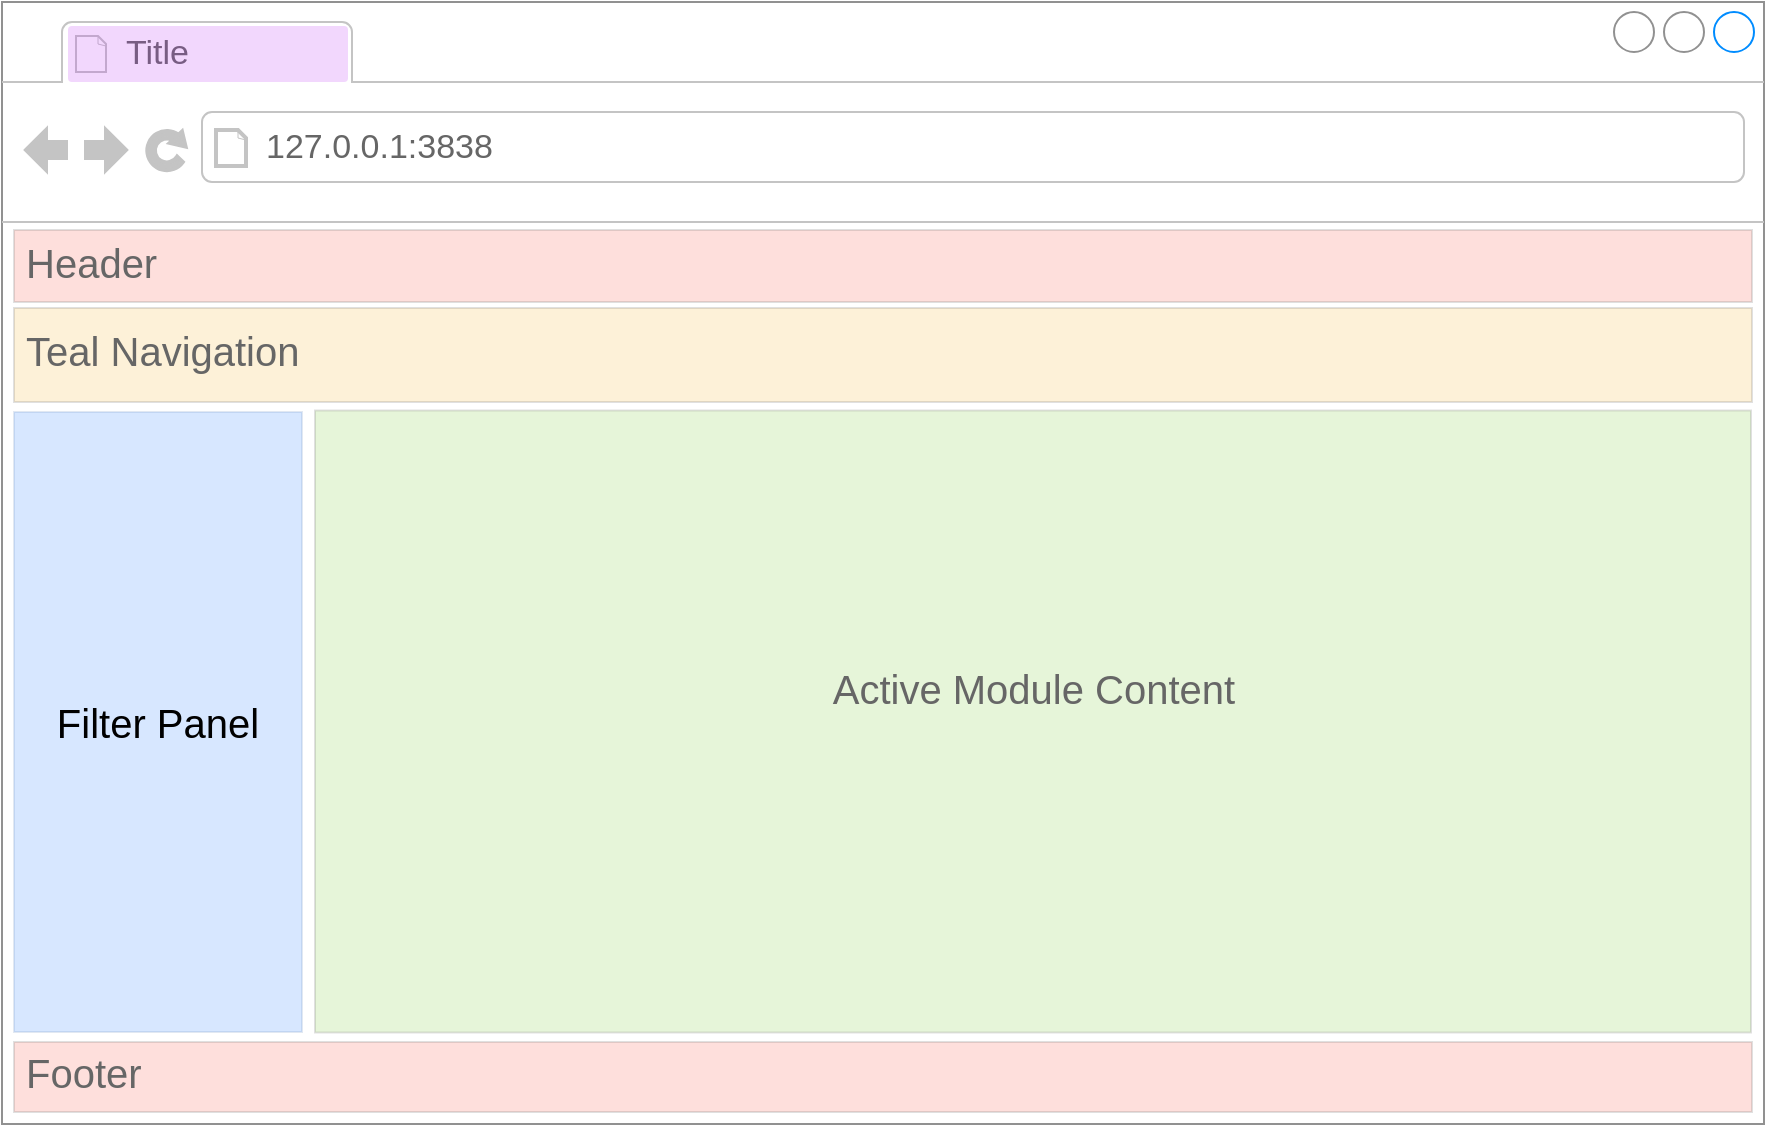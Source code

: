 <mxfile>
    <diagram name="Page-1" id="Af2CoAbSZcckCuTcOnmQ">
        <mxGraphModel dx="1354" dy="1139" grid="1" gridSize="10" guides="1" tooltips="1" connect="1" arrows="1" fold="1" page="1" pageScale="1" pageWidth="827" pageHeight="1169" math="0" shadow="0">
            <root>
                <mxCell id="0"/>
                <mxCell id="1" parent="0"/>
                <mxCell id="34" value="" style="strokeWidth=1;shadow=0;dashed=0;align=center;html=1;shape=mxgraph.mockup.containers.browserWindow;rSize=0;strokeColor=#919191;strokeColor2=#008cff;strokeColor3=#c4c4c4;mainText=,;recursiveResize=0;container=0;fontStyle=1" parent="1" vertex="1">
                    <mxGeometry x="-520" y="880" width="881" height="561" as="geometry"/>
                </mxCell>
                <mxCell id="36" value="127.0.0.1:3838" style="strokeWidth=1;shadow=0;dashed=0;align=center;html=1;shape=mxgraph.mockup.containers.anchor;rSize=0;fontSize=17;fontColor=#666666;align=left;" parent="1" vertex="1">
                    <mxGeometry x="-390" y="940" width="250" height="26" as="geometry"/>
                </mxCell>
                <mxCell id="95" value="&lt;font style=&quot;font-size: 20px;&quot;&gt;Header&lt;/font&gt;" style="strokeWidth=1;shadow=0;dashed=0;align=center;html=1;shape=mxgraph.mockup.text.textBox;fontColor=#666666;align=left;fontSize=17;spacingLeft=4;spacingTop=-3;whiteSpace=wrap;strokeColor=#666666;mainText=;fillColor=#FB6251;opacity=20;" parent="1" vertex="1">
                    <mxGeometry x="-514" y="994" width="869" height="36" as="geometry"/>
                </mxCell>
                <mxCell id="96" value="&lt;font style=&quot;font-size: 20px;&quot;&gt;Teal Navigation&lt;/font&gt;" style="strokeWidth=1;shadow=0;dashed=0;align=center;html=1;shape=mxgraph.mockup.text.textBox;fontColor=#666666;align=left;fontSize=17;spacingLeft=4;spacingTop=-3;whiteSpace=wrap;strokeColor=#666666;mainText=;fillColor=#F2B73F;opacity=20;" parent="1" vertex="1">
                    <mxGeometry x="-514" y="1033" width="869" height="47" as="geometry"/>
                </mxCell>
                <mxCell id="97" value="Filter Panel" style="rounded=0;whiteSpace=wrap;html=1;strokeColor=#6c8ebf;fontSize=20;fillColor=light-dark(#3a88fe, #1d293b);fillStyle=solid;opacity=20;" parent="1" vertex="1">
                    <mxGeometry x="-514" y="1085" width="144" height="310" as="geometry"/>
                </mxCell>
                <mxCell id="98" value="&lt;font style=&quot;font-size: 20px;&quot;&gt;Footer&lt;/font&gt;" style="strokeWidth=1;shadow=0;dashed=0;align=center;html=1;shape=mxgraph.mockup.text.textBox;fontColor=#666666;align=left;fontSize=17;spacingLeft=4;spacingTop=-3;whiteSpace=wrap;strokeColor=#666666;mainText=;fillColor=#FB6251;opacity=20;" parent="1" vertex="1">
                    <mxGeometry x="-514" y="1400" width="869" height="35" as="geometry"/>
                </mxCell>
                <mxCell id="99" value="&lt;span style=&quot;color: rgb(102, 102, 102);&quot;&gt;&lt;font style=&quot;font-size: 20px;&quot;&gt;Active Module Content&lt;/font&gt;&lt;/span&gt;" style="strokeWidth=1;shadow=0;dashed=0;align=center;html=1;shape=mxgraph.mockup.containers.marginRect2;rectMarginTop=32;strokeColor=#666666;gradientColor=none;whiteSpace=wrap;fontSize=17;fillColor=#83CC41;opacity=20;" parent="1" vertex="1">
                    <mxGeometry x="-363.5" y="1052.25" width="718" height="343" as="geometry"/>
                </mxCell>
                <mxCell id="102" value="Title" style="strokeWidth=1;shadow=0;dashed=0;align=center;html=1;shape=mxgraph.mockup.containers.anchor;fontSize=17;fontColor=#666666;align=left;whiteSpace=wrap;" parent="1" vertex="1">
                    <mxGeometry x="-460" y="893" width="110" height="26" as="geometry"/>
                </mxCell>
                <mxCell id="103" value="" style="rounded=1;whiteSpace=wrap;html=1;fillColor=#BF37F3;gradientColor=none;opacity=20;strokeColor=none;arcSize=7;" parent="1" vertex="1">
                    <mxGeometry x="-487" y="892" width="140" height="28" as="geometry"/>
                </mxCell>
            </root>
        </mxGraphModel>
    </diagram>
</mxfile>